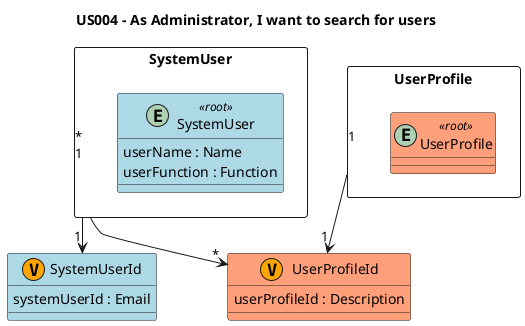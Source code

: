 @startuml
'https://plantuml.com/class-diagram

title US004 - As Administrator, I want to search for users

class SystemUserId <<(V,orange)>> #lightblue {
    systemUserId : Email
}

class UserProfileId <<(V,orange)>> #lightsalmon {
    userProfileId : Description
}

package SystemUser <<Rectangle>> {
    entity SystemUser <<root>> #lightblue{
        userName : Name
        userFunction : Function
    }
}

package UserProfile <<Rectangle>> {
    entity UserProfile <<root>> #lightsalmon
}

SystemUser "1"-->"1" SystemUserId
UserProfile "1"-->"1" UserProfileId

SystemUser "*"-->"*" UserProfileId

@enduml